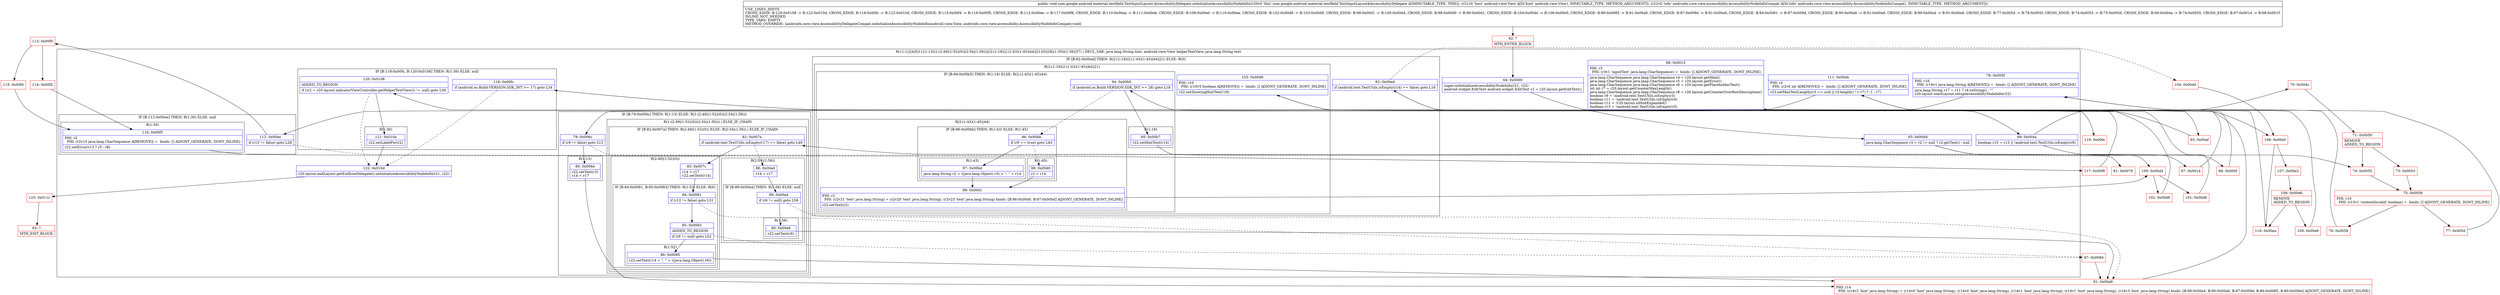 digraph "CFG forcom.google.android.material.textfield.TextInputLayout.AccessibilityDelegate.onInitializeAccessibilityNodeInfo(Landroid\/view\/View;Landroidx\/core\/view\/accessibility\/AccessibilityNodeInfoCompat;)V" {
subgraph cluster_Region_1184377002 {
label = "R(11:1|2|4|5|11|(1:13)(1:(2:49|(1:52)(0))(2:54|(1:56)))|(2:(1:18)(2:(1:43)(1:45)|44)|21)(0)|26|(1:30)|(1:36)|37) | DECL_VAR: java.lang.String hint, android.view.View helperTextView, java.lang.String text\l";
node [shape=record,color=blue];
Node_64 [shape=record,label="{64\:\ 0x0000|super.onInitializeAccessibilityNodeInfo(r21, r22)\landroid.widget.EditText android.widget.EditText r2 = r20.layout.getEditText()\l}"];
Node_65 [shape=record,label="{65\:\ 0x000d|java.lang.CharSequence r3 = r2 != null ? r2.getText() : null\l}"];
Node_68 [shape=record,label="{68\:\ 0x0015|PHI: r3 \l  PHI: (r3v1 'inputText' java.lang.CharSequence) =  binds: [] A[DONT_GENERATE, DONT_INLINE]\l|java.lang.CharSequence java.lang.CharSequence r4 = r20.layout.getHint()\ljava.lang.CharSequence java.lang.CharSequence r5 = r20.layout.getError()\ljava.lang.CharSequence java.lang.CharSequence r6 = r20.layout.getPlaceholderText()\lint int r7 = r20.layout.getCounterMaxLength()\ljava.lang.CharSequence java.lang.CharSequence r8 = r20.layout.getCounterOverflowDescription()\lboolean r9 = !android.text.TextUtils.isEmpty(r3)\lboolean r11 = !android.text.TextUtils.isEmpty(r4)\lboolean r12 = !r20.layout.isHintExpanded()\lboolean r13 = !android.text.TextUtils.isEmpty(r5)\l}"];
Node_69 [shape=record,label="{69\:\ 0x004a|boolean r15 = r13 \|\| !android.text.TextUtils.isEmpty(r8)\l}"];
Node_78 [shape=record,label="{78\:\ 0x005f|PHI: r16 \l  PHI: (r16v1 java.lang.String A[REMOVE]) =  binds: [] A[DONT_GENERATE, DONT_INLINE]\l|java.lang.String r17 = r11 ? r4.toString() : \"\"\lr20.layout.startLayout.setupAccessibilityNodeInfo(r22)\l}"];
subgraph cluster_IfRegion_806297616 {
label = "IF [B:79:0x006c] THEN: R(1:13) ELSE: R(1:(2:49|(1:52)(0))(2:54|(1:56)))";
node [shape=record,color=blue];
Node_79 [shape=record,label="{79\:\ 0x006c|if (r9 != false) goto L13\l}"];
subgraph cluster_Region_1901806469 {
label = "R(1:13)";
node [shape=record,color=blue];
Node_80 [shape=record,label="{80\:\ 0x006e|r22.setText(r3)\lr14 = r17\l}"];
}
subgraph cluster_Region_1705471156 {
label = "R(1:(2:49|(1:52)(0))(2:54|(1:56))) | ELSE_IF_CHAIN\l";
node [shape=record,color=blue];
subgraph cluster_IfRegion_993479809 {
label = "IF [B:82:0x007a] THEN: R(2:49|(1:52)(0)) ELSE: R(2:54|(1:56)) | ELSE_IF_CHAIN\l";
node [shape=record,color=blue];
Node_82 [shape=record,label="{82\:\ 0x007a|if (android.text.TextUtils.isEmpty(r17) == false) goto L49\l}"];
subgraph cluster_Region_895744598 {
label = "R(2:49|(1:52)(0))";
node [shape=record,color=blue];
Node_83 [shape=record,label="{83\:\ 0x007c|r14 = r17\lr22.setText(r14)\l}"];
subgraph cluster_IfRegion_1689663930 {
label = "IF [B:84:0x0081, B:85:0x0083] THEN: R(1:52) ELSE: R(0)";
node [shape=record,color=blue];
Node_84 [shape=record,label="{84\:\ 0x0081|if (r12 != false) goto L51\l}"];
Node_85 [shape=record,label="{85\:\ 0x0083|ADDED_TO_REGION\l|if (r6 != null) goto L52\l}"];
subgraph cluster_Region_1331300802 {
label = "R(1:52)";
node [shape=record,color=blue];
Node_86 [shape=record,label="{86\:\ 0x0085|r22.setText(r14 + \", \" + ((java.lang.Object) r6))\l}"];
}
subgraph cluster_Region_2051962394 {
label = "R(0)";
node [shape=record,color=blue];
}
}
}
subgraph cluster_Region_1387874107 {
label = "R(2:54|(1:56))";
node [shape=record,color=blue];
Node_88 [shape=record,label="{88\:\ 0x00a0|r14 = r17\l}"];
subgraph cluster_IfRegion_1649075843 {
label = "IF [B:89:0x00a4] THEN: R(1:56) ELSE: null";
node [shape=record,color=blue];
Node_89 [shape=record,label="{89\:\ 0x00a4|if (r6 != null) goto L56\l}"];
subgraph cluster_Region_1696710375 {
label = "R(1:56)";
node [shape=record,color=blue];
Node_90 [shape=record,label="{90\:\ 0x00a6|r22.setText(r6)\l}"];
}
}
}
}
}
}
subgraph cluster_IfRegion_2108571197 {
label = "IF [B:92:0x00ad] THEN: R(2:(1:18)(2:(1:43)(1:45)|44)|21) ELSE: R(0)";
node [shape=record,color=blue];
Node_92 [shape=record,label="{92\:\ 0x00ad|if (android.text.TextUtils.isEmpty(r14) == false) goto L16\l}"];
subgraph cluster_Region_449822279 {
label = "R(2:(1:18)(2:(1:43)(1:45)|44)|21)";
node [shape=record,color=blue];
subgraph cluster_IfRegion_626576429 {
label = "IF [B:94:0x00b5] THEN: R(1:18) ELSE: R(2:(1:43)(1:45)|44)";
node [shape=record,color=blue];
Node_94 [shape=record,label="{94\:\ 0x00b5|if (android.os.Build.VERSION.SDK_INT \>= 26) goto L18\l}"];
subgraph cluster_Region_2068109054 {
label = "R(1:18)";
node [shape=record,color=blue];
Node_95 [shape=record,label="{95\:\ 0x00b7|r22.setHintText(r14)\l}"];
}
subgraph cluster_Region_1915978026 {
label = "R(2:(1:43)(1:45)|44)";
node [shape=record,color=blue];
subgraph cluster_IfRegion_797191114 {
label = "IF [B:96:0x00bb] THEN: R(1:43) ELSE: R(1:45)";
node [shape=record,color=blue];
Node_96 [shape=record,label="{96\:\ 0x00bb|if (r9 == true) goto L43\l}"];
subgraph cluster_Region_530994033 {
label = "R(1:43)";
node [shape=record,color=blue];
Node_97 [shape=record,label="{97\:\ 0x00bd|java.lang.String r2 = ((java.lang.Object) r3) + \", \" + r14\l}"];
}
subgraph cluster_Region_794739222 {
label = "R(1:45)";
node [shape=record,color=blue];
Node_98 [shape=record,label="{98\:\ 0x00d0|r2 = r14\l}"];
}
}
Node_99 [shape=record,label="{99\:\ 0x00d1|PHI: r2 \l  PHI: (r2v21 'text' java.lang.String) = (r2v20 'text' java.lang.String), (r2v23 'text' java.lang.String) binds: [B:98:0x00d0, B:97:0x00bd] A[DONT_GENERATE, DONT_INLINE]\l|r22.setText(r2)\l}"];
}
}
Node_103 [shape=record,label="{103\:\ 0x00d9|PHI: r10 \l  PHI: (r10v5 boolean A[REMOVE]) =  binds: [] A[DONT_GENERATE, DONT_INLINE]\l|r22.setShowingHintText(!r9)\l}"];
}
subgraph cluster_Region_2120226439 {
label = "R(0)";
node [shape=record,color=blue];
}
}
Node_111 [shape=record,label="{111\:\ 0x00eb|PHI: r2 \l  PHI: (r2v6 int A[REMOVE]) =  binds: [] A[DONT_GENERATE, DONT_INLINE]\l|r22.setMaxTextLength((r3 == null \|\| r3.length() != r7) ? \-1 : r7)\l}"];
subgraph cluster_IfRegion_1920073087 {
label = "IF [B:112:0x00ee] THEN: R(1:30) ELSE: null";
node [shape=record,color=blue];
Node_112 [shape=record,label="{112\:\ 0x00ee|if (r15 != false) goto L28\l}"];
subgraph cluster_Region_1676447765 {
label = "R(1:30)";
node [shape=record,color=blue];
Node_116 [shape=record,label="{116\:\ 0x00f5|PHI: r2 \l  PHI: (r2v15 java.lang.CharSequence A[REMOVE]) =  binds: [] A[DONT_GENERATE, DONT_INLINE]\l|r22.setError(r13 ? r5 : r8)\l}"];
}
}
subgraph cluster_IfRegion_490378434 {
label = "IF [B:118:0x00fc, B:120:0x0108] THEN: R(1:36) ELSE: null";
node [shape=record,color=blue];
Node_118 [shape=record,label="{118\:\ 0x00fc|if (android.os.Build.VERSION.SDK_INT \>= 17) goto L34\l}"];
Node_120 [shape=record,label="{120\:\ 0x0108|ADDED_TO_REGION\l|if ((r2 = r20.layout.indicatorViewController.getHelperTextView()) != null) goto L36\l}"];
subgraph cluster_Region_1083462333 {
label = "R(1:36)";
node [shape=record,color=blue];
Node_121 [shape=record,label="{121\:\ 0x010a|r22.setLabelFor(r2)\l}"];
}
}
Node_122 [shape=record,label="{122\:\ 0x010d|r20.layout.endLayout.getEndIconDelegate().onInitializeAccessibilityNodeInfo(r21, r22)\l}"];
}
Node_62 [shape=record,color=red,label="{62\:\ ?|MTH_ENTER_BLOCK\l}"];
Node_66 [shape=record,color=red,label="{66\:\ 0x000f}"];
Node_70 [shape=record,color=red,label="{70\:\ 0x004c}"];
Node_71 [shape=record,color=red,label="{71\:\ 0x0050|REMOVE\lADDED_TO_REGION\l}"];
Node_73 [shape=record,color=red,label="{73\:\ 0x0053}"];
Node_75 [shape=record,color=red,label="{75\:\ 0x0056|PHI: r15 \l  PHI: (r15v1 'contentInvalid' boolean) =  binds: [] A[DONT_GENERATE, DONT_INLINE]\l}"];
Node_76 [shape=record,color=red,label="{76\:\ 0x0058}"];
Node_91 [shape=record,color=red,label="{91\:\ 0x00a9|PHI: r14 \l  PHI: (r14v2 'hint' java.lang.String) = (r14v0 'hint' java.lang.String), (r14v0 'hint' java.lang.String), (r14v1 'hint' java.lang.String), (r14v1 'hint' java.lang.String), (r14v3 'hint' java.lang.String) binds: [B:89:0x00a4, B:90:0x00a6, B:87:0x009d, B:86:0x0085, B:80:0x006e] A[DONT_GENERATE, DONT_INLINE]\l}"];
Node_93 [shape=record,color=red,label="{93\:\ 0x00af}"];
Node_100 [shape=record,color=red,label="{100\:\ 0x00d4}"];
Node_101 [shape=record,color=red,label="{101\:\ 0x00d6}"];
Node_106 [shape=record,color=red,label="{106\:\ 0x00e0}"];
Node_107 [shape=record,color=red,label="{107\:\ 0x00e2}"];
Node_108 [shape=record,color=red,label="{108\:\ 0x00e6|REMOVE\lADDED_TO_REGION\l}"];
Node_109 [shape=record,color=red,label="{109\:\ 0x00e8}"];
Node_113 [shape=record,color=red,label="{113\:\ 0x00f0}"];
Node_114 [shape=record,color=red,label="{114\:\ 0x00f2}"];
Node_115 [shape=record,color=red,label="{115\:\ 0x00f4}"];
Node_117 [shape=record,color=red,label="{117\:\ 0x00f8}"];
Node_119 [shape=record,color=red,label="{119\:\ 0x00fe}"];
Node_123 [shape=record,color=red,label="{123\:\ 0x011c}"];
Node_63 [shape=record,color=red,label="{63\:\ ?|MTH_EXIT_BLOCK\l}"];
Node_110 [shape=record,color=red,label="{110\:\ 0x00ea}"];
Node_102 [shape=record,color=red,label="{102\:\ 0x00d8}"];
Node_104 [shape=record,color=red,label="{104\:\ 0x00dd}"];
Node_81 [shape=record,color=red,label="{81\:\ 0x0076}"];
Node_87 [shape=record,color=red,label="{87\:\ 0x009d}"];
Node_77 [shape=record,color=red,label="{77\:\ 0x005d}"];
Node_74 [shape=record,color=red,label="{74\:\ 0x0055}"];
Node_67 [shape=record,color=red,label="{67\:\ 0x0014}"];
MethodNode[shape=record,label="{public void com.google.android.material.textfield.TextInputLayout.AccessibilityDelegate.onInitializeAccessibilityNodeInfo((r20v0 'this' com.google.android.material.textfield.TextInputLayout$AccessibilityDelegate A[IMMUTABLE_TYPE, THIS]), (r21v0 'host' android.view.View A[D('host' android.view.View), IMMUTABLE_TYPE, METHOD_ARGUMENT]), (r22v0 'info' androidx.core.view.accessibility.AccessibilityNodeInfoCompat A[D('info' androidx.core.view.accessibility.AccessibilityNodeInfoCompat), IMMUTABLE_TYPE, METHOD_ARGUMENT]))  | USE_LINES_HINTS\lCROSS_EDGE: B:120:0x0108 \-\> B:122:0x010d, CROSS_EDGE: B:118:0x00fc \-\> B:122:0x010d, CROSS_EDGE: B:115:0x00f4 \-\> B:116:0x00f5, CROSS_EDGE: B:112:0x00ee \-\> B:117:0x00f8, CROSS_EDGE: B:110:0x00ea \-\> B:111:0x00eb, CROSS_EDGE: B:106:0x00e0 \-\> B:110:0x00ea, CROSS_EDGE: B:102:0x00d8 \-\> B:103:0x00d9, CROSS_EDGE: B:99:0x00d1 \-\> B:100:0x00d4, CROSS_EDGE: B:98:0x00d0 \-\> B:99:0x00d1, CROSS_EDGE: B:104:0x00dd \-\> B:106:0x00e0, CROSS_EDGE: B:86:0x0085 \-\> B:91:0x00a9, CROSS_EDGE: B:87:0x009d \-\> B:91:0x00a9, CROSS_EDGE: B:84:0x0081 \-\> B:87:0x009d, CROSS_EDGE: B:90:0x00a6 \-\> B:91:0x00a9, CROSS_EDGE: B:89:0x00a4 \-\> B:91:0x00a9, CROSS_EDGE: B:77:0x005d \-\> B:78:0x005f, CROSS_EDGE: B:74:0x0055 \-\> B:75:0x0056, CROSS_EDGE: B:69:0x004a \-\> B:74:0x0055, CROSS_EDGE: B:67:0x0014 \-\> B:68:0x0015\lINLINE_NOT_NEEDED\lTYPE_VARS: EMPTY\lMETHOD_OVERRIDE: [androidx.core.view.AccessibilityDelegateCompat.onInitializeAccessibilityNodeInfo(android.view.View, androidx.core.view.accessibility.AccessibilityNodeInfoCompat):void]\l}"];
MethodNode -> Node_62;Node_64 -> Node_65;
Node_65 -> Node_66;
Node_65 -> Node_67;
Node_68 -> Node_69;
Node_69 -> Node_70;
Node_69 -> Node_74;
Node_78 -> Node_79;
Node_79 -> Node_80;
Node_79 -> Node_81[style=dashed];
Node_80 -> Node_91;
Node_82 -> Node_83;
Node_82 -> Node_88[style=dashed];
Node_83 -> Node_84;
Node_84 -> Node_85;
Node_84 -> Node_87[style=dashed];
Node_85 -> Node_86;
Node_85 -> Node_87[style=dashed];
Node_86 -> Node_91;
Node_88 -> Node_89;
Node_89 -> Node_90;
Node_89 -> Node_91[style=dashed];
Node_90 -> Node_91;
Node_92 -> Node_93;
Node_92 -> Node_104[style=dashed];
Node_94 -> Node_95;
Node_94 -> Node_96[style=dashed];
Node_95 -> Node_100;
Node_96 -> Node_97;
Node_96 -> Node_98[style=dashed];
Node_97 -> Node_99;
Node_98 -> Node_99;
Node_99 -> Node_100;
Node_103 -> Node_106;
Node_111 -> Node_112;
Node_112 -> Node_113;
Node_112 -> Node_117[style=dashed];
Node_116 -> Node_117;
Node_118 -> Node_119;
Node_118 -> Node_122[style=dashed];
Node_120 -> Node_121;
Node_120 -> Node_122[style=dashed];
Node_121 -> Node_122;
Node_122 -> Node_123;
Node_62 -> Node_64;
Node_66 -> Node_68;
Node_70 -> Node_71;
Node_71 -> Node_73;
Node_71 -> Node_74;
Node_73 -> Node_75;
Node_75 -> Node_76;
Node_75 -> Node_77;
Node_76 -> Node_78;
Node_91 -> Node_92;
Node_93 -> Node_94;
Node_100 -> Node_101;
Node_100 -> Node_102;
Node_101 -> Node_103;
Node_106 -> Node_107;
Node_106 -> Node_110;
Node_107 -> Node_108;
Node_108 -> Node_109;
Node_108 -> Node_110;
Node_109 -> Node_111;
Node_113 -> Node_114;
Node_113 -> Node_115;
Node_114 -> Node_116;
Node_115 -> Node_116;
Node_117 -> Node_118;
Node_119 -> Node_120;
Node_123 -> Node_63;
Node_110 -> Node_111;
Node_102 -> Node_103;
Node_104 -> Node_106;
Node_81 -> Node_82;
Node_87 -> Node_91;
Node_77 -> Node_78;
Node_74 -> Node_75;
Node_67 -> Node_68;
}

